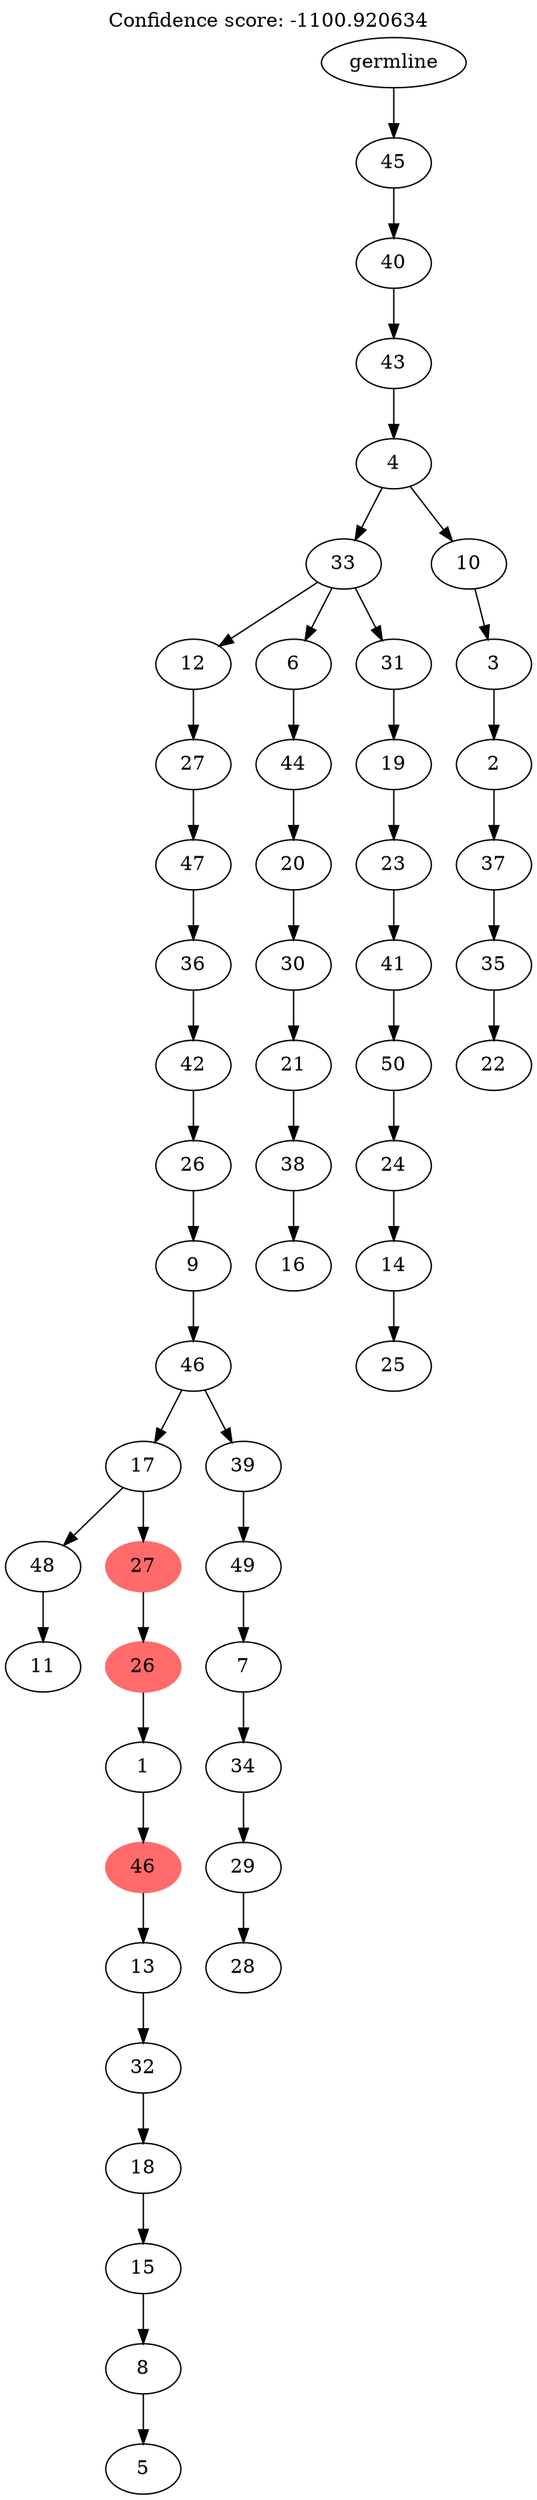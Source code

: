 digraph g {
	"52" -> "53";
	"53" [label="11"];
	"50" -> "51";
	"51" [label="5"];
	"49" -> "50";
	"50" [label="8"];
	"48" -> "49";
	"49" [label="15"];
	"47" -> "48";
	"48" [label="18"];
	"46" -> "47";
	"47" [label="32"];
	"45" -> "46";
	"46" [label="13"];
	"44" -> "45";
	"45" [color=indianred1, style=filled, label="46"];
	"43" -> "44";
	"44" [label="1"];
	"42" -> "43";
	"43" [color=indianred1, style=filled, label="26"];
	"41" -> "42";
	"42" [color=indianred1, style=filled, label="27"];
	"41" -> "52";
	"52" [label="48"];
	"39" -> "40";
	"40" [label="28"];
	"38" -> "39";
	"39" [label="29"];
	"37" -> "38";
	"38" [label="34"];
	"36" -> "37";
	"37" [label="7"];
	"35" -> "36";
	"36" [label="49"];
	"34" -> "35";
	"35" [label="39"];
	"34" -> "41";
	"41" [label="17"];
	"33" -> "34";
	"34" [label="46"];
	"32" -> "33";
	"33" [label="9"];
	"31" -> "32";
	"32" [label="26"];
	"30" -> "31";
	"31" [label="42"];
	"29" -> "30";
	"30" [label="36"];
	"28" -> "29";
	"29" [label="47"];
	"27" -> "28";
	"28" [label="27"];
	"25" -> "26";
	"26" [label="16"];
	"24" -> "25";
	"25" [label="38"];
	"23" -> "24";
	"24" [label="21"];
	"22" -> "23";
	"23" [label="30"];
	"21" -> "22";
	"22" [label="20"];
	"20" -> "21";
	"21" [label="44"];
	"18" -> "19";
	"19" [label="25"];
	"17" -> "18";
	"18" [label="14"];
	"16" -> "17";
	"17" [label="24"];
	"15" -> "16";
	"16" [label="50"];
	"14" -> "15";
	"15" [label="41"];
	"13" -> "14";
	"14" [label="23"];
	"12" -> "13";
	"13" [label="19"];
	"11" -> "12";
	"12" [label="31"];
	"11" -> "20";
	"20" [label="6"];
	"11" -> "27";
	"27" [label="12"];
	"9" -> "10";
	"10" [label="22"];
	"8" -> "9";
	"9" [label="35"];
	"7" -> "8";
	"8" [label="37"];
	"6" -> "7";
	"7" [label="2"];
	"5" -> "6";
	"6" [label="3"];
	"4" -> "5";
	"5" [label="10"];
	"4" -> "11";
	"11" [label="33"];
	"3" -> "4";
	"4" [label="4"];
	"2" -> "3";
	"3" [label="43"];
	"1" -> "2";
	"2" [label="40"];
	"0" -> "1";
	"1" [label="45"];
	"0" [label="germline"];
	labelloc="t";
	label="Confidence score: -1100.920634";
}
